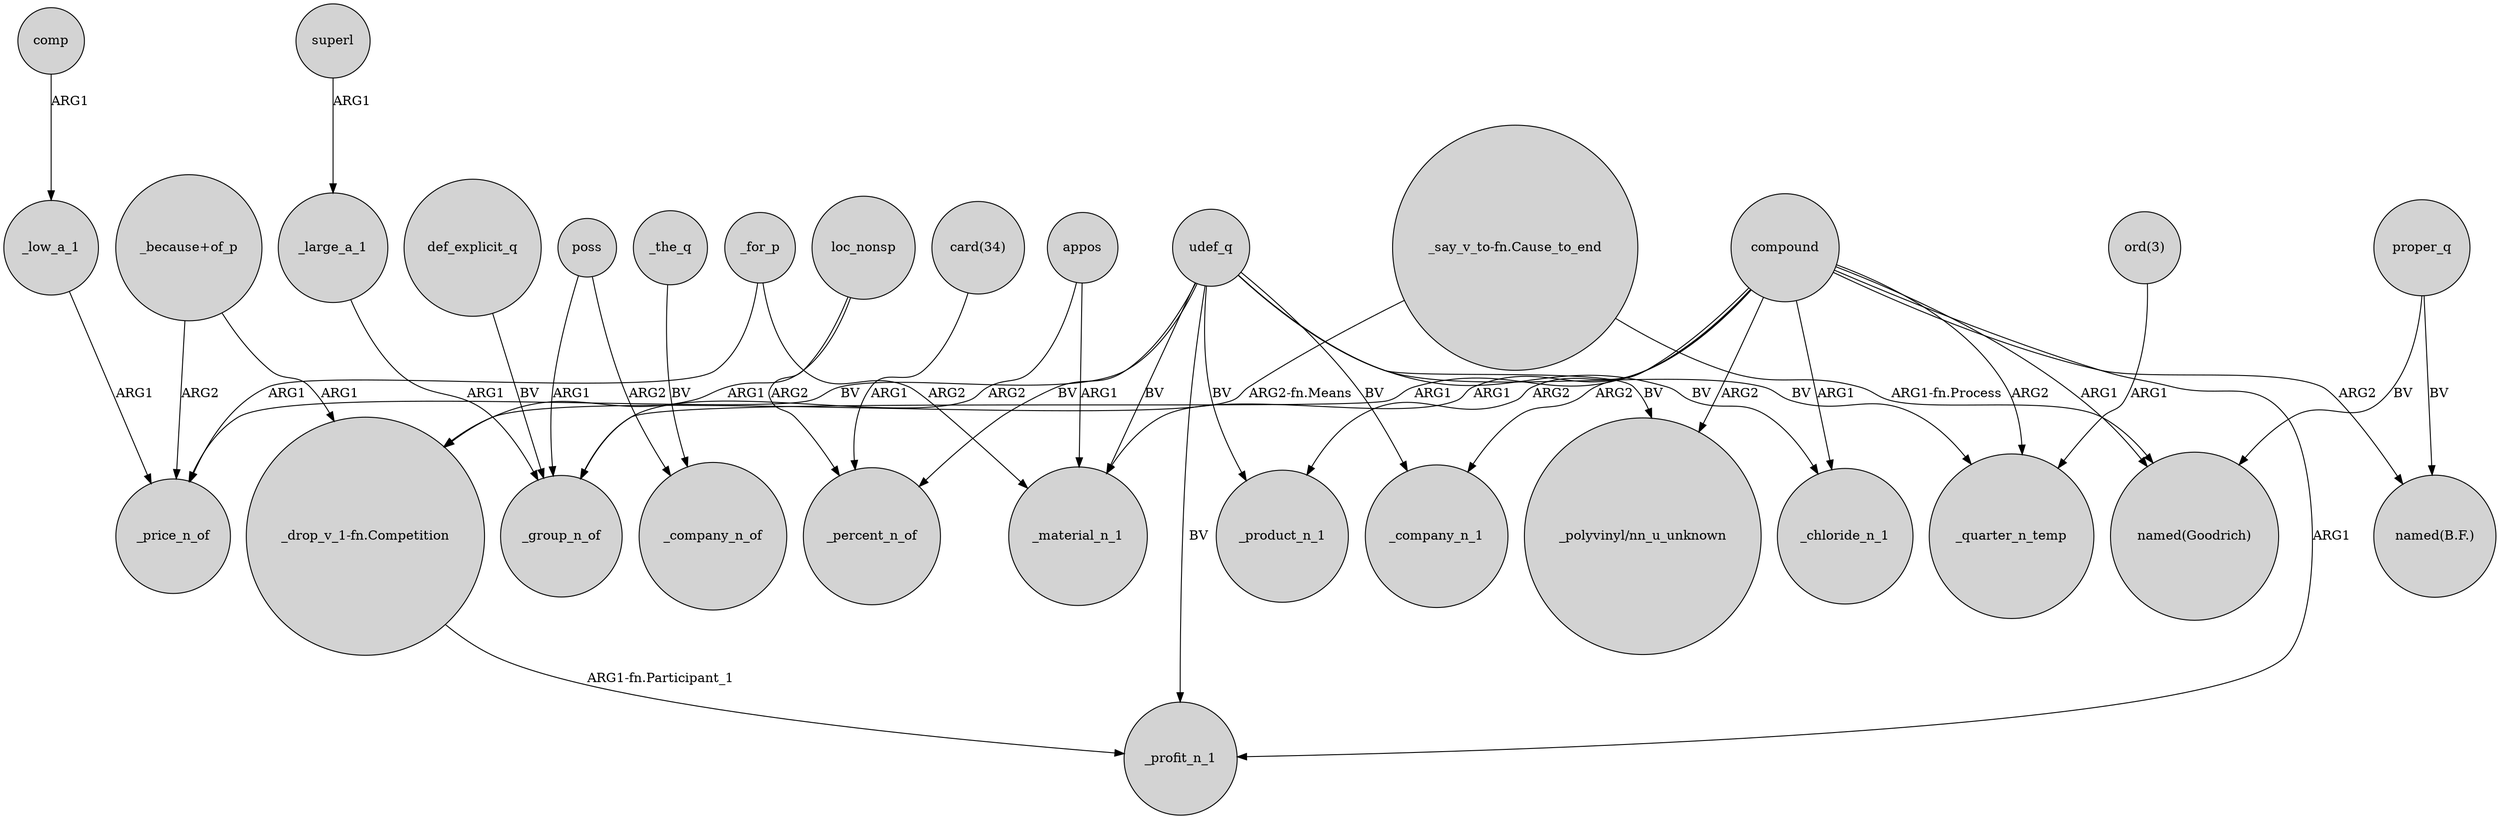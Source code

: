 digraph {
	node [shape=circle style=filled]
	"_say_v_to-fn.Cause_to_end" -> "_drop_v_1-fn.Competition" [label="ARG2-fn.Means"]
	comp -> _low_a_1 [label=ARG1]
	"ord(3)" -> _quarter_n_temp [label=ARG1]
	compound -> _material_n_1 [label=ARG1]
	udef_q -> _material_n_1 [label=BV]
	compound -> _company_n_1 [label=ARG2]
	udef_q -> _company_n_1 [label=BV]
	udef_q -> _price_n_of [label=BV]
	loc_nonsp -> _percent_n_of [label=ARG2]
	"_because+of_p" -> "_drop_v_1-fn.Competition" [label=ARG1]
	loc_nonsp -> "_drop_v_1-fn.Competition" [label=ARG1]
	"card(34)" -> _percent_n_of [label=ARG1]
	udef_q -> _profit_n_1 [label=BV]
	appos -> _group_n_of [label=ARG2]
	compound -> _chloride_n_1 [label=ARG1]
	udef_q -> _product_n_1 [label=BV]
	"_because+of_p" -> _price_n_of [label=ARG2]
	"_drop_v_1-fn.Competition" -> _profit_n_1 [label="ARG1-fn.Participant_1"]
	compound -> _group_n_of [label=ARG1]
	_low_a_1 -> _price_n_of [label=ARG1]
	poss -> _company_n_of [label=ARG2]
	compound -> _quarter_n_temp [label=ARG2]
	udef_q -> _chloride_n_1 [label=BV]
	udef_q -> _percent_n_of [label=BV]
	proper_q -> "named(Goodrich)" [label=BV]
	compound -> _profit_n_1 [label=ARG1]
	def_explicit_q -> _group_n_of [label=BV]
	proper_q -> "named(B.F.)" [label=BV]
	compound -> "named(B.F.)" [label=ARG2]
	appos -> _material_n_1 [label=ARG1]
	"_say_v_to-fn.Cause_to_end" -> "named(Goodrich)" [label="ARG1-fn.Process"]
	poss -> _group_n_of [label=ARG1]
	udef_q -> _quarter_n_temp [label=BV]
	_large_a_1 -> _group_n_of [label=ARG1]
	compound -> "named(Goodrich)" [label=ARG1]
	udef_q -> "_polyvinyl/nn_u_unknown" [label=BV]
	compound -> _product_n_1 [label=ARG2]
	_the_q -> _company_n_of [label=BV]
	superl -> _large_a_1 [label=ARG1]
	_for_p -> _material_n_1 [label=ARG2]
	_for_p -> _price_n_of [label=ARG1]
	compound -> "_polyvinyl/nn_u_unknown" [label=ARG2]
}
